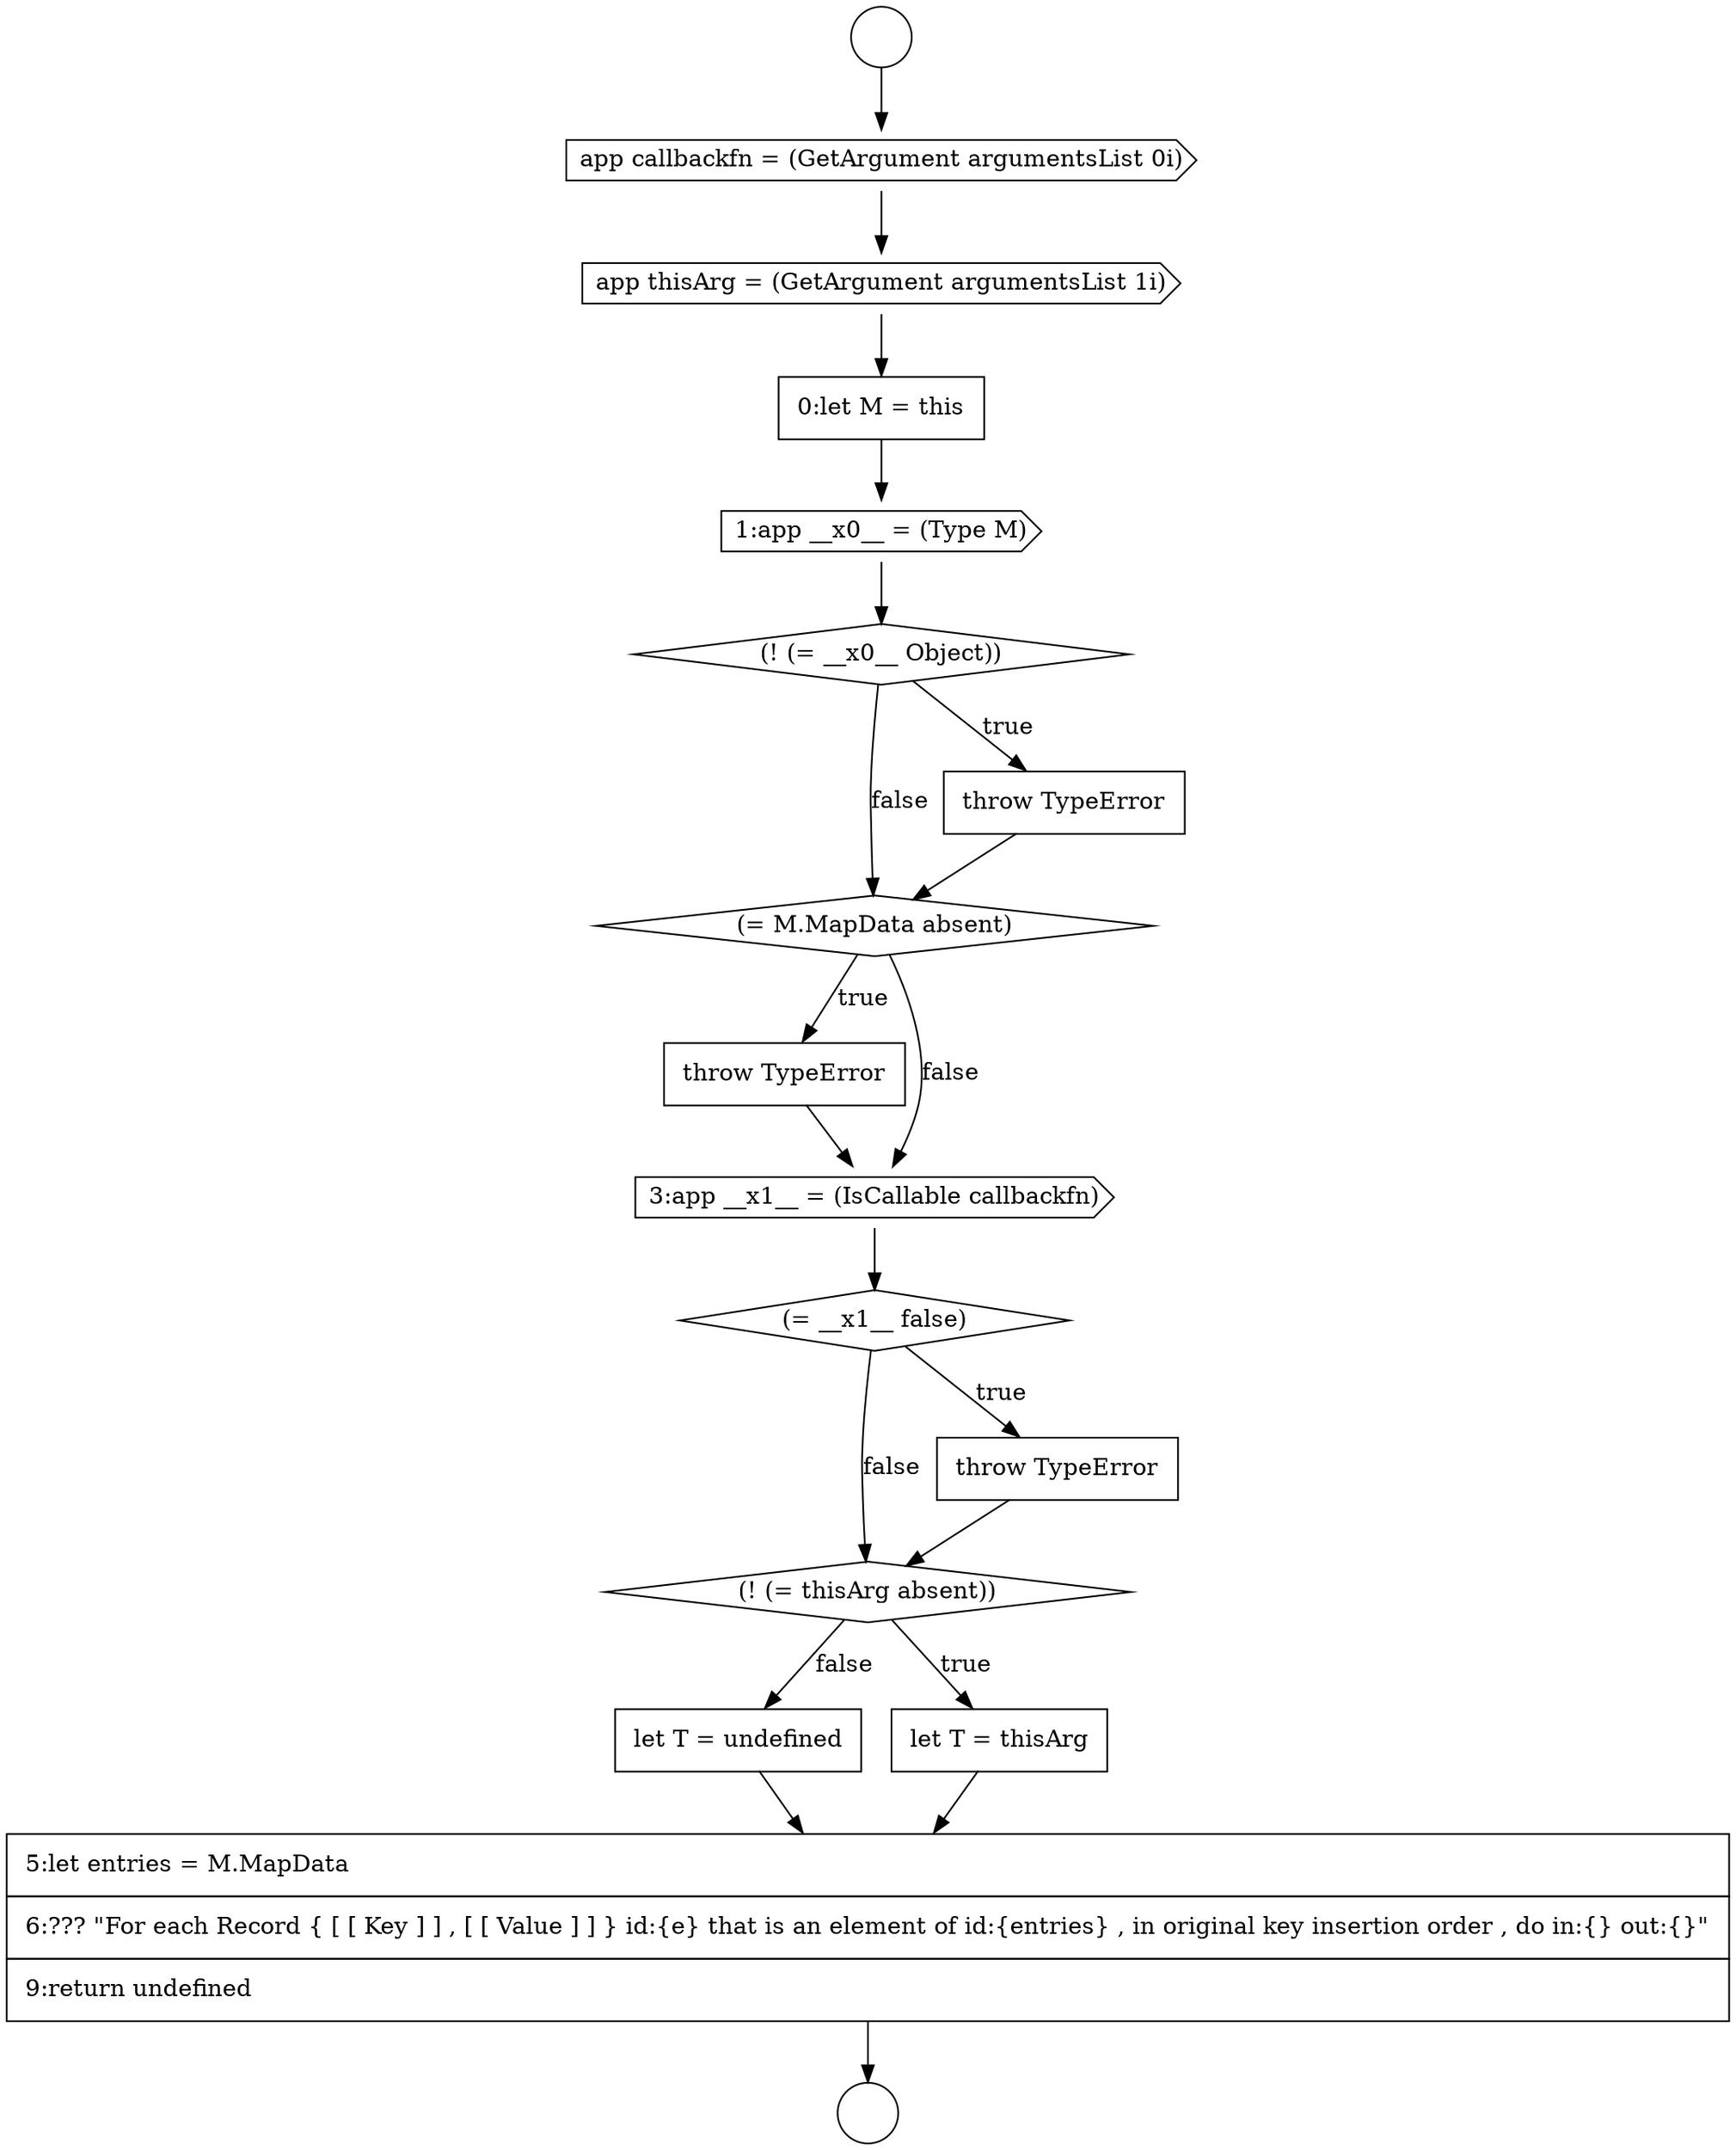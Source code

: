 digraph {
  node15596 [shape=none, margin=0, label=<<font color="black">
    <table border="0" cellborder="1" cellspacing="0" cellpadding="10">
      <tr><td align="left">let T = undefined</td></tr>
    </table>
  </font>> color="black" fillcolor="white" style=filled]
  node15590 [shape=none, margin=0, label=<<font color="black">
    <table border="0" cellborder="1" cellspacing="0" cellpadding="10">
      <tr><td align="left">throw TypeError</td></tr>
    </table>
  </font>> color="black" fillcolor="white" style=filled]
  node15586 [shape=cds, label=<<font color="black">1:app __x0__ = (Type M)</font>> color="black" fillcolor="white" style=filled]
  node15591 [shape=cds, label=<<font color="black">3:app __x1__ = (IsCallable callbackfn)</font>> color="black" fillcolor="white" style=filled]
  node15595 [shape=none, margin=0, label=<<font color="black">
    <table border="0" cellborder="1" cellspacing="0" cellpadding="10">
      <tr><td align="left">let T = thisArg</td></tr>
    </table>
  </font>> color="black" fillcolor="white" style=filled]
  node15592 [shape=diamond, label=<<font color="black">(= __x1__ false)</font>> color="black" fillcolor="white" style=filled]
  node15594 [shape=diamond, label=<<font color="black">(! (= thisArg absent))</font>> color="black" fillcolor="white" style=filled]
  node15593 [shape=none, margin=0, label=<<font color="black">
    <table border="0" cellborder="1" cellspacing="0" cellpadding="10">
      <tr><td align="left">throw TypeError</td></tr>
    </table>
  </font>> color="black" fillcolor="white" style=filled]
  node15589 [shape=diamond, label=<<font color="black">(= M.MapData absent)</font>> color="black" fillcolor="white" style=filled]
  node15585 [shape=none, margin=0, label=<<font color="black">
    <table border="0" cellborder="1" cellspacing="0" cellpadding="10">
      <tr><td align="left">0:let M = this</td></tr>
    </table>
  </font>> color="black" fillcolor="white" style=filled]
  node15597 [shape=none, margin=0, label=<<font color="black">
    <table border="0" cellborder="1" cellspacing="0" cellpadding="10">
      <tr><td align="left">5:let entries = M.MapData</td></tr>
      <tr><td align="left">6:??? &quot;For each Record { [ [ Key ] ] , [ [ Value ] ] } id:{e} that is an element of id:{entries} , in original key insertion order , do in:{} out:{}&quot;</td></tr>
      <tr><td align="left">9:return undefined</td></tr>
    </table>
  </font>> color="black" fillcolor="white" style=filled]
  node15584 [shape=cds, label=<<font color="black">app thisArg = (GetArgument argumentsList 1i)</font>> color="black" fillcolor="white" style=filled]
  node15582 [shape=circle label=" " color="black" fillcolor="white" style=filled]
  node15587 [shape=diamond, label=<<font color="black">(! (= __x0__ Object))</font>> color="black" fillcolor="white" style=filled]
  node15588 [shape=none, margin=0, label=<<font color="black">
    <table border="0" cellborder="1" cellspacing="0" cellpadding="10">
      <tr><td align="left">throw TypeError</td></tr>
    </table>
  </font>> color="black" fillcolor="white" style=filled]
  node15583 [shape=cds, label=<<font color="black">app callbackfn = (GetArgument argumentsList 0i)</font>> color="black" fillcolor="white" style=filled]
  node15581 [shape=circle label=" " color="black" fillcolor="white" style=filled]
  node15591 -> node15592 [ color="black"]
  node15581 -> node15583 [ color="black"]
  node15590 -> node15591 [ color="black"]
  node15585 -> node15586 [ color="black"]
  node15596 -> node15597 [ color="black"]
  node15588 -> node15589 [ color="black"]
  node15584 -> node15585 [ color="black"]
  node15597 -> node15582 [ color="black"]
  node15595 -> node15597 [ color="black"]
  node15583 -> node15584 [ color="black"]
  node15594 -> node15595 [label=<<font color="black">true</font>> color="black"]
  node15594 -> node15596 [label=<<font color="black">false</font>> color="black"]
  node15587 -> node15588 [label=<<font color="black">true</font>> color="black"]
  node15587 -> node15589 [label=<<font color="black">false</font>> color="black"]
  node15592 -> node15593 [label=<<font color="black">true</font>> color="black"]
  node15592 -> node15594 [label=<<font color="black">false</font>> color="black"]
  node15589 -> node15590 [label=<<font color="black">true</font>> color="black"]
  node15589 -> node15591 [label=<<font color="black">false</font>> color="black"]
  node15586 -> node15587 [ color="black"]
  node15593 -> node15594 [ color="black"]
}
